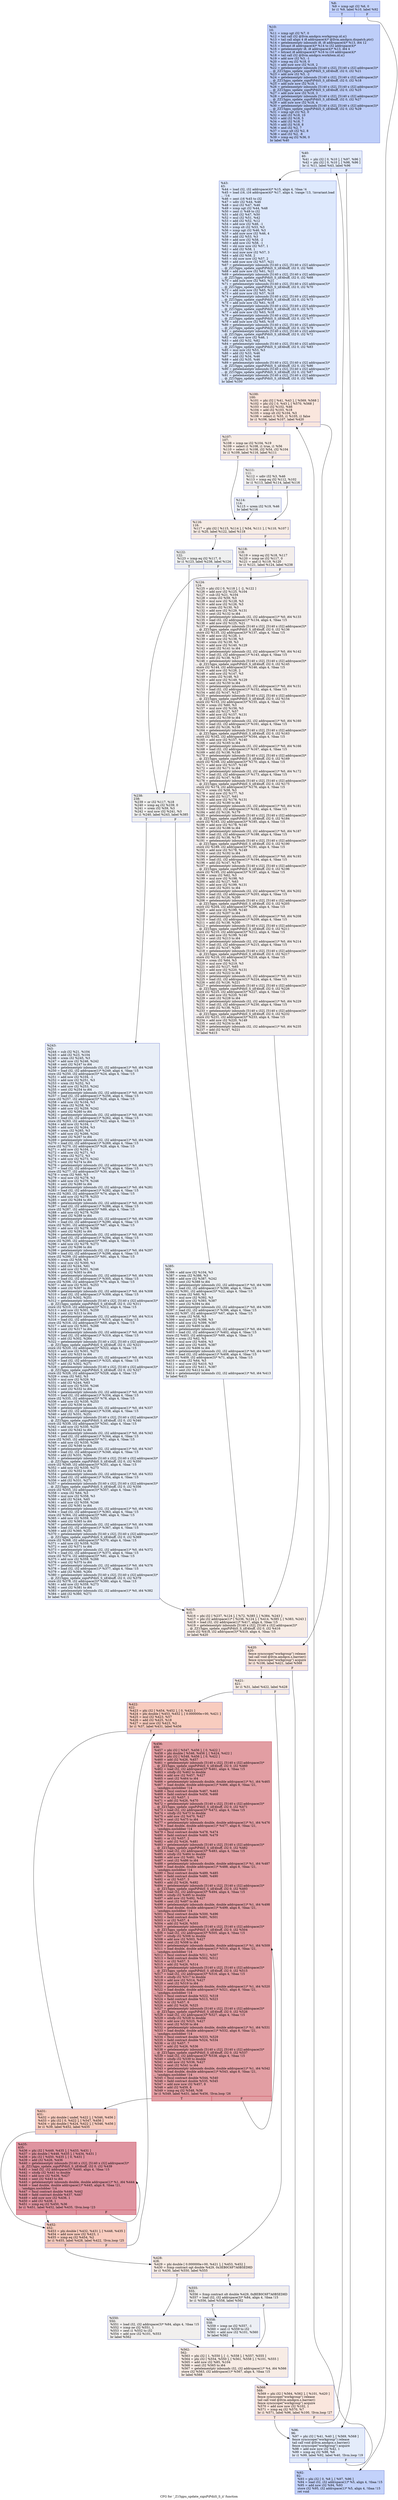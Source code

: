 digraph "CFG for '_Z15gpu_update_signPiPdiiS_S_ii' function" {
	label="CFG for '_Z15gpu_update_signPiPdiiS_S_ii' function";

	Node0x53fc0b0 [shape=record,color="#3d50c3ff", style=filled, fillcolor="#779af770",label="{%8:\l  %9 = icmp sgt i32 %6, 0\l  br i1 %9, label %10, label %92\l|{<s0>T|<s1>F}}"];
	Node0x53fc0b0:s0 -> Node0x53fc7a0;
	Node0x53fc0b0:s1 -> Node0x53fc830;
	Node0x53fc7a0 [shape=record,color="#3d50c3ff", style=filled, fillcolor="#6c8ff170",label="{%10:\l10:                                               \l  %11 = icmp sgt i32 %7, 0\l  %12 = tail call i32 @llvm.amdgcn.workgroup.id.x()\l  %13 = tail call align 4 i8 addrspace(4)* @llvm.amdgcn.dispatch.ptr()\l  %14 = getelementptr inbounds i8, i8 addrspace(4)* %13, i64 12\l  %15 = bitcast i8 addrspace(4)* %14 to i32 addrspace(4)*\l  %16 = getelementptr i8, i8 addrspace(4)* %13, i64 4\l  %17 = bitcast i8 addrspace(4)* %16 to i16 addrspace(4)*\l  %18 = tail call i32 @llvm.amdgcn.workitem.id.x()\l  %19 = add nsw i32 %3, -1\l  %20 = icmp eq i32 %18, 0\l  %21 = add nuw nsw i32 %18, 2\l  %22 = getelementptr inbounds [5140 x i32], [5140 x i32] addrspace(3)*\l... @_ZZ15gpu_update_signPiPdiiS_S_iiE4buff, i32 0, i32 %21\l  %23 = add nsw i32 %3, -2\l  %24 = getelementptr inbounds [5140 x i32], [5140 x i32] addrspace(3)*\l... @_ZZ15gpu_update_signPiPdiiS_S_iiE4buff, i32 0, i32 %18\l  %25 = add nuw nsw i32 %18, 1\l  %26 = getelementptr inbounds [5140 x i32], [5140 x i32] addrspace(3)*\l... @_ZZ15gpu_update_signPiPdiiS_S_iiE4buff, i32 0, i32 %25\l  %27 = add nuw nsw i32 %18, 3\l  %28 = getelementptr inbounds [5140 x i32], [5140 x i32] addrspace(3)*\l... @_ZZ15gpu_update_signPiPdiiS_S_iiE4buff, i32 0, i32 %27\l  %29 = add nuw nsw i32 %18, 4\l  %30 = getelementptr inbounds [5140 x i32], [5140 x i32] addrspace(3)*\l... @_ZZ15gpu_update_signPiPdiiS_S_iiE4buff, i32 0, i32 %29\l  %31 = icmp sgt i32 %2, 0\l  %32 = add i32 %18, 10\l  %33 = add i32 %18, 5\l  %34 = add i32 %18, 7\l  %35 = add i32 %18, 8\l  %36 = and i32 %2, 7\l  %37 = icmp ult i32 %2, 8\l  %38 = and i32 %2, -8\l  %39 = icmp eq i32 %36, 0\l  br label %40\l}"];
	Node0x53fc7a0 -> Node0x53fd590;
	Node0x53fd590 [shape=record,color="#3d50c3ff", style=filled, fillcolor="#c1d4f470",label="{%40:\l40:                                               \l  %41 = phi i32 [ 0, %10 ], [ %97, %96 ]\l  %42 = phi i32 [ 0, %10 ], [ %98, %96 ]\l  br i1 %11, label %43, label %96\l|{<s0>T|<s1>F}}"];
	Node0x53fd590:s0 -> Node0x53fe700;
	Node0x53fd590:s1 -> Node0x53fe4a0;
	Node0x53fe700 [shape=record,color="#3d50c3ff", style=filled, fillcolor="#b5cdfa70",label="{%43:\l43:                                               \l  %44 = load i32, i32 addrspace(4)* %15, align 4, !tbaa !4\l  %45 = load i16, i16 addrspace(4)* %17, align 4, !range !13, !invariant.load\l... !14\l  %46 = zext i16 %45 to i32\l  %47 = udiv i32 %44, %46\l  %48 = mul i32 %47, %46\l  %49 = icmp ugt i32 %44, %48\l  %50 = zext i1 %49 to i32\l  %51 = add i32 %47, %50\l  %52 = mul i32 %51, %42\l  %53 = add i32 %52, %12\l  %54 = add nsw i32 %46, -1\l  %55 = icmp slt i32 %53, %3\l  %56 = icmp ugt i32 %46, %3\l  %57 = add nuw nsw i32 %46, 4\l  %58 = add i32 %53, %3\l  %59 = add nsw i32 %58, -2\l  %60 = add nsw i32 %58, -1\l  %61 = shl nuw nsw i32 %57, 1\l  %62 = add i32 %58, 1\l  %63 = mul nuw nsw i32 %57, 3\l  %64 = add i32 %58, 2\l  %65 = shl nuw nsw i32 %57, 2\l  %66 = add nuw nsw i32 %57, %21\l  %67 = getelementptr inbounds [5140 x i32], [5140 x i32] addrspace(3)*\l... @_ZZ15gpu_update_signPiPdiiS_S_iiE4buff, i32 0, i32 %66\l  %68 = add nuw nsw i32 %61, %21\l  %69 = getelementptr inbounds [5140 x i32], [5140 x i32] addrspace(3)*\l... @_ZZ15gpu_update_signPiPdiiS_S_iiE4buff, i32 0, i32 %68\l  %70 = add nuw nsw i32 %63, %21\l  %71 = getelementptr inbounds [5140 x i32], [5140 x i32] addrspace(3)*\l... @_ZZ15gpu_update_signPiPdiiS_S_iiE4buff, i32 0, i32 %70\l  %72 = add nuw nsw i32 %65, %21\l  %73 = add nuw nsw i32 %57, %18\l  %74 = getelementptr inbounds [5140 x i32], [5140 x i32] addrspace(3)*\l... @_ZZ15gpu_update_signPiPdiiS_S_iiE4buff, i32 0, i32 %73\l  %75 = add nuw nsw i32 %61, %18\l  %76 = getelementptr inbounds [5140 x i32], [5140 x i32] addrspace(3)*\l... @_ZZ15gpu_update_signPiPdiiS_S_iiE4buff, i32 0, i32 %75\l  %77 = add nuw nsw i32 %63, %18\l  %78 = getelementptr inbounds [5140 x i32], [5140 x i32] addrspace(3)*\l... @_ZZ15gpu_update_signPiPdiiS_S_iiE4buff, i32 0, i32 %77\l  %79 = add nuw nsw i32 %65, %18\l  %80 = getelementptr inbounds [5140 x i32], [5140 x i32] addrspace(3)*\l... @_ZZ15gpu_update_signPiPdiiS_S_iiE4buff, i32 0, i32 %79\l  %81 = getelementptr inbounds [5140 x i32], [5140 x i32] addrspace(3)*\l... @_ZZ15gpu_update_signPiPdiiS_S_iiE4buff, i32 0, i32 %72\l  %82 = shl nuw nsw i32 %46, 1\l  %83 = add i32 %32, %82\l  %84 = getelementptr inbounds [5140 x i32], [5140 x i32] addrspace(3)*\l... @_ZZ15gpu_update_signPiPdiiS_S_iiE4buff, i32 0, i32 %83\l  %85 = mul nsw i32 %53, %3\l  %86 = add i32 %33, %46\l  %87 = add i32 %34, %46\l  %88 = add i32 %35, %46\l  %89 = getelementptr inbounds [5140 x i32], [5140 x i32] addrspace(3)*\l... @_ZZ15gpu_update_signPiPdiiS_S_iiE4buff, i32 0, i32 %86\l  %90 = getelementptr inbounds [5140 x i32], [5140 x i32] addrspace(3)*\l... @_ZZ15gpu_update_signPiPdiiS_S_iiE4buff, i32 0, i32 %87\l  %91 = getelementptr inbounds [5140 x i32], [5140 x i32] addrspace(3)*\l... @_ZZ15gpu_update_signPiPdiiS_S_iiE4buff, i32 0, i32 %88\l  br label %100\l}"];
	Node0x53fe700 -> Node0x53fdf10;
	Node0x53fc830 [shape=record,color="#3d50c3ff", style=filled, fillcolor="#779af770",label="{%92:\l92:                                               \l  %93 = phi i32 [ 0, %8 ], [ %97, %96 ]\l  %94 = load i32, i32 addrspace(1)* %5, align 4, !tbaa !15\l  %95 = add nsw i32 %94, %93\l  store i32 %95, i32 addrspace(1)* %5, align 4, !tbaa !15\l  ret void\l}"];
	Node0x53fe4a0 [shape=record,color="#3d50c3ff", style=filled, fillcolor="#c1d4f470",label="{%96:\l96:                                               \l  %97 = phi i32 [ %41, %40 ], [ %569, %568 ]\l  fence syncscope(\"workgroup\") release\l  tail call void @llvm.amdgcn.s.barrier()\l  fence syncscope(\"workgroup\") acquire\l  %98 = add nuw nsw i32 %42, 1\l  %99 = icmp eq i32 %98, %6\l  br i1 %99, label %92, label %40, !llvm.loop !19\l|{<s0>T|<s1>F}}"];
	Node0x53fe4a0:s0 -> Node0x53fc830;
	Node0x53fe4a0:s1 -> Node0x53fd590;
	Node0x53fdf10 [shape=record,color="#3d50c3ff", style=filled, fillcolor="#f3c7b170",label="{%100:\l100:                                              \l  %101 = phi i32 [ %41, %43 ], [ %569, %568 ]\l  %102 = phi i32 [ 0, %43 ], [ %570, %568 ]\l  %103 = mul i32 %102, %46\l  %104 = add i32 %103, %18\l  %105 = icmp slt i32 %104, %3\l  %106 = select i1 %55, i1 %105, i1 false\l  br i1 %106, label %107, label %420\l|{<s0>T|<s1>F}}"];
	Node0x53fdf10:s0 -> Node0x5402a10;
	Node0x53fdf10:s1 -> Node0x5402aa0;
	Node0x5402a10 [shape=record,color="#3d50c3ff", style=filled, fillcolor="#ecd3c570",label="{%107:\l107:                                              \l  %108 = icmp ne i32 %104, %19\l  %109 = select i1 %108, i1 true, i1 %56\l  %110 = select i1 %108, i32 %54, i32 %104\l  br i1 %109, label %116, label %111\l|{<s0>T|<s1>F}}"];
	Node0x5402a10:s0 -> Node0x5402e00;
	Node0x5402a10:s1 -> Node0x5402e50;
	Node0x5402e50 [shape=record,color="#3d50c3ff", style=filled, fillcolor="#e0dbd870",label="{%111:\l111:                                              \l  %112 = udiv i32 %3, %46\l  %113 = icmp eq i32 %112, %102\l  br i1 %113, label %114, label %116\l|{<s0>T|<s1>F}}"];
	Node0x5402e50:s0 -> Node0x54030b0;
	Node0x5402e50:s1 -> Node0x5402e00;
	Node0x54030b0 [shape=record,color="#3d50c3ff", style=filled, fillcolor="#d4dbe670",label="{%114:\l114:                                              \l  %115 = urem i32 %19, %46\l  br label %116\l}"];
	Node0x54030b0 -> Node0x5402e00;
	Node0x5402e00 [shape=record,color="#3d50c3ff", style=filled, fillcolor="#ecd3c570",label="{%116:\l116:                                              \l  %117 = phi i32 [ %115, %114 ], [ %54, %111 ], [ %110, %107 ]\l  br i1 %20, label %122, label %118\l|{<s0>T|<s1>F}}"];
	Node0x5402e00:s0 -> Node0x5403380;
	Node0x5402e00:s1 -> Node0x54033d0;
	Node0x54033d0 [shape=record,color="#3d50c3ff", style=filled, fillcolor="#e5d8d170",label="{%118:\l118:                                              \l  %119 = icmp eq i32 %18, %117\l  %120 = icmp ne i32 %117, 0\l  %121 = and i1 %119, %120\l  br i1 %121, label %124, label %238\l|{<s0>T|<s1>F}}"];
	Node0x54033d0:s0 -> Node0x5403680;
	Node0x54033d0:s1 -> Node0x54036d0;
	Node0x5403380 [shape=record,color="#3d50c3ff", style=filled, fillcolor="#dbdcde70",label="{%122:\l122:                                              \l  %123 = icmp eq i32 %117, 0\l  br i1 %123, label %238, label %124\l|{<s0>T|<s1>F}}"];
	Node0x5403380:s0 -> Node0x54036d0;
	Node0x5403380:s1 -> Node0x5403680;
	Node0x5403680 [shape=record,color="#3d50c3ff", style=filled, fillcolor="#e3d9d370",label="{%124:\l124:                                              \l  %125 = phi i32 [ 0, %118 ], [ -2, %122 ]\l  %126 = add nsw i32 %125, %104\l  %127 = sub i32 %21, %104\l  %128 = srem i32 %59, %3\l  %129 = mul nsw i32 %128, %3\l  %130 = add nsw i32 %126, %3\l  %131 = srem i32 %130, %3\l  %132 = add nsw i32 %129, %131\l  %133 = sext i32 %132 to i64\l  %134 = getelementptr inbounds i32, i32 addrspace(1)* %0, i64 %133\l  %135 = load i32, i32 addrspace(1)* %134, align 4, !tbaa !15\l  %136 = add nsw i32 %125, %21\l  %137 = getelementptr inbounds [5140 x i32], [5140 x i32] addrspace(3)*\l... @_ZZ15gpu_update_signPiPdiiS_S_iiE4buff, i32 0, i32 %136\l  store i32 %135, i32 addrspace(3)* %137, align 4, !tbaa !15\l  %138 = add nsw i32 %126, 1\l  %139 = add nsw i32 %138, %3\l  %140 = srem i32 %139, %3\l  %141 = add nsw i32 %140, %129\l  %142 = sext i32 %141 to i64\l  %143 = getelementptr inbounds i32, i32 addrspace(1)* %0, i64 %142\l  %144 = load i32, i32 addrspace(1)* %143, align 4, !tbaa !15\l  %145 = add i32 %138, %127\l  %146 = getelementptr inbounds [5140 x i32], [5140 x i32] addrspace(3)*\l... @_ZZ15gpu_update_signPiPdiiS_S_iiE4buff, i32 0, i32 %145\l  store i32 %144, i32 addrspace(3)* %146, align 4, !tbaa !15\l  %147 = add nsw i32 %126, 2\l  %148 = add nsw i32 %147, %3\l  %149 = srem i32 %148, %3\l  %150 = add nsw i32 %149, %129\l  %151 = sext i32 %150 to i64\l  %152 = getelementptr inbounds i32, i32 addrspace(1)* %0, i64 %151\l  %153 = load i32, i32 addrspace(1)* %152, align 4, !tbaa !15\l  %154 = add i32 %147, %127\l  %155 = getelementptr inbounds [5140 x i32], [5140 x i32] addrspace(3)*\l... @_ZZ15gpu_update_signPiPdiiS_S_iiE4buff, i32 0, i32 %154\l  store i32 %153, i32 addrspace(3)* %155, align 4, !tbaa !15\l  %156 = srem i32 %60, %3\l  %157 = mul nsw i32 %156, %3\l  %158 = add i32 %127, %57\l  %159 = add nsw i32 %157, %131\l  %160 = sext i32 %159 to i64\l  %161 = getelementptr inbounds i32, i32 addrspace(1)* %0, i64 %160\l  %162 = load i32, i32 addrspace(1)* %161, align 4, !tbaa !15\l  %163 = add i32 %126, %158\l  %164 = getelementptr inbounds [5140 x i32], [5140 x i32] addrspace(3)*\l... @_ZZ15gpu_update_signPiPdiiS_S_iiE4buff, i32 0, i32 %163\l  store i32 %162, i32 addrspace(3)* %164, align 4, !tbaa !15\l  %165 = add nsw i32 %157, %140\l  %166 = sext i32 %165 to i64\l  %167 = getelementptr inbounds i32, i32 addrspace(1)* %0, i64 %166\l  %168 = load i32, i32 addrspace(1)* %167, align 4, !tbaa !15\l  %169 = add i32 %138, %158\l  %170 = getelementptr inbounds [5140 x i32], [5140 x i32] addrspace(3)*\l... @_ZZ15gpu_update_signPiPdiiS_S_iiE4buff, i32 0, i32 %169\l  store i32 %168, i32 addrspace(3)* %170, align 4, !tbaa !15\l  %171 = add nsw i32 %157, %149\l  %172 = sext i32 %171 to i64\l  %173 = getelementptr inbounds i32, i32 addrspace(1)* %0, i64 %172\l  %174 = load i32, i32 addrspace(1)* %173, align 4, !tbaa !15\l  %175 = add i32 %147, %158\l  %176 = getelementptr inbounds [5140 x i32], [5140 x i32] addrspace(3)*\l... @_ZZ15gpu_update_signPiPdiiS_S_iiE4buff, i32 0, i32 %175\l  store i32 %174, i32 addrspace(3)* %176, align 4, !tbaa !15\l  %177 = srem i32 %58, %3\l  %178 = mul nsw i32 %177, %3\l  %179 = add i32 %127, %61\l  %180 = add nsw i32 %178, %131\l  %181 = sext i32 %180 to i64\l  %182 = getelementptr inbounds i32, i32 addrspace(1)* %0, i64 %181\l  %183 = load i32, i32 addrspace(1)* %182, align 4, !tbaa !15\l  %184 = add i32 %126, %179\l  %185 = getelementptr inbounds [5140 x i32], [5140 x i32] addrspace(3)*\l... @_ZZ15gpu_update_signPiPdiiS_S_iiE4buff, i32 0, i32 %184\l  store i32 %183, i32 addrspace(3)* %185, align 4, !tbaa !15\l  %186 = add nsw i32 %178, %140\l  %187 = sext i32 %186 to i64\l  %188 = getelementptr inbounds i32, i32 addrspace(1)* %0, i64 %187\l  %189 = load i32, i32 addrspace(1)* %188, align 4, !tbaa !15\l  %190 = add i32 %138, %179\l  %191 = getelementptr inbounds [5140 x i32], [5140 x i32] addrspace(3)*\l... @_ZZ15gpu_update_signPiPdiiS_S_iiE4buff, i32 0, i32 %190\l  store i32 %189, i32 addrspace(3)* %191, align 4, !tbaa !15\l  %192 = add nsw i32 %178, %149\l  %193 = sext i32 %192 to i64\l  %194 = getelementptr inbounds i32, i32 addrspace(1)* %0, i64 %193\l  %195 = load i32, i32 addrspace(1)* %194, align 4, !tbaa !15\l  %196 = add i32 %147, %179\l  %197 = getelementptr inbounds [5140 x i32], [5140 x i32] addrspace(3)*\l... @_ZZ15gpu_update_signPiPdiiS_S_iiE4buff, i32 0, i32 %196\l  store i32 %195, i32 addrspace(3)* %197, align 4, !tbaa !15\l  %198 = srem i32 %62, %3\l  %199 = mul nsw i32 %198, %3\l  %200 = add i32 %127, %63\l  %201 = add nsw i32 %199, %131\l  %202 = sext i32 %201 to i64\l  %203 = getelementptr inbounds i32, i32 addrspace(1)* %0, i64 %202\l  %204 = load i32, i32 addrspace(1)* %203, align 4, !tbaa !15\l  %205 = add i32 %126, %200\l  %206 = getelementptr inbounds [5140 x i32], [5140 x i32] addrspace(3)*\l... @_ZZ15gpu_update_signPiPdiiS_S_iiE4buff, i32 0, i32 %205\l  store i32 %204, i32 addrspace(3)* %206, align 4, !tbaa !15\l  %207 = add nsw i32 %199, %140\l  %208 = sext i32 %207 to i64\l  %209 = getelementptr inbounds i32, i32 addrspace(1)* %0, i64 %208\l  %210 = load i32, i32 addrspace(1)* %209, align 4, !tbaa !15\l  %211 = add i32 %138, %200\l  %212 = getelementptr inbounds [5140 x i32], [5140 x i32] addrspace(3)*\l... @_ZZ15gpu_update_signPiPdiiS_S_iiE4buff, i32 0, i32 %211\l  store i32 %210, i32 addrspace(3)* %212, align 4, !tbaa !15\l  %213 = add nsw i32 %199, %149\l  %214 = sext i32 %213 to i64\l  %215 = getelementptr inbounds i32, i32 addrspace(1)* %0, i64 %214\l  %216 = load i32, i32 addrspace(1)* %215, align 4, !tbaa !15\l  %217 = add i32 %147, %200\l  %218 = getelementptr inbounds [5140 x i32], [5140 x i32] addrspace(3)*\l... @_ZZ15gpu_update_signPiPdiiS_S_iiE4buff, i32 0, i32 %217\l  store i32 %216, i32 addrspace(3)* %218, align 4, !tbaa !15\l  %219 = srem i32 %64, %3\l  %220 = mul nsw i32 %219, %3\l  %221 = add i32 %127, %65\l  %222 = add nsw i32 %220, %131\l  %223 = sext i32 %222 to i64\l  %224 = getelementptr inbounds i32, i32 addrspace(1)* %0, i64 %223\l  %225 = load i32, i32 addrspace(1)* %224, align 4, !tbaa !15\l  %226 = add i32 %126, %221\l  %227 = getelementptr inbounds [5140 x i32], [5140 x i32] addrspace(3)*\l... @_ZZ15gpu_update_signPiPdiiS_S_iiE4buff, i32 0, i32 %226\l  store i32 %225, i32 addrspace(3)* %227, align 4, !tbaa !15\l  %228 = add nsw i32 %220, %140\l  %229 = sext i32 %228 to i64\l  %230 = getelementptr inbounds i32, i32 addrspace(1)* %0, i64 %229\l  %231 = load i32, i32 addrspace(1)* %230, align 4, !tbaa !15\l  %232 = add i32 %138, %221\l  %233 = getelementptr inbounds [5140 x i32], [5140 x i32] addrspace(3)*\l... @_ZZ15gpu_update_signPiPdiiS_S_iiE4buff, i32 0, i32 %232\l  store i32 %231, i32 addrspace(3)* %233, align 4, !tbaa !15\l  %234 = add nsw i32 %220, %149\l  %235 = sext i32 %234 to i64\l  %236 = getelementptr inbounds i32, i32 addrspace(1)* %0, i64 %235\l  %237 = add i32 %147, %221\l  br label %415\l}"];
	Node0x5403680 -> Node0x5404450;
	Node0x54036d0 [shape=record,color="#3d50c3ff", style=filled, fillcolor="#dedcdb70",label="{%238:\l238:                                              \l  %239 = or i32 %117, %18\l  %240 = icmp eq i32 %239, 0\l  %241 = srem i32 %59, %3\l  %242 = mul nsw i32 %241, %3\l  br i1 %240, label %243, label %385\l|{<s0>T|<s1>F}}"];
	Node0x54036d0:s0 -> Node0x5408820;
	Node0x54036d0:s1 -> Node0x5408870;
	Node0x5408820 [shape=record,color="#3d50c3ff", style=filled, fillcolor="#cbd8ee70",label="{%243:\l243:                                              \l  %244 = sub i32 %21, %104\l  %245 = add i32 %23, %104\l  %246 = srem i32 %245, %3\l  %247 = add nsw i32 %246, %242\l  %248 = sext i32 %247 to i64\l  %249 = getelementptr inbounds i32, i32 addrspace(1)* %0, i64 %248\l  %250 = load i32, i32 addrspace(1)* %249, align 4, !tbaa !15\l  store i32 %250, i32 addrspace(3)* %24, align 4, !tbaa !15\l  %251 = add nsw i32 %104, -1\l  %252 = add nsw i32 %251, %3\l  %253 = srem i32 %252, %3\l  %254 = add nsw i32 %253, %242\l  %255 = sext i32 %254 to i64\l  %256 = getelementptr inbounds i32, i32 addrspace(1)* %0, i64 %255\l  %257 = load i32, i32 addrspace(1)* %256, align 4, !tbaa !15\l  store i32 %257, i32 addrspace(3)* %26, align 4, !tbaa !15\l  %258 = add nsw i32 %104, %3\l  %259 = srem i32 %258, %3\l  %260 = add nsw i32 %259, %242\l  %261 = sext i32 %260 to i64\l  %262 = getelementptr inbounds i32, i32 addrspace(1)* %0, i64 %261\l  %263 = load i32, i32 addrspace(1)* %262, align 4, !tbaa !15\l  store i32 %263, i32 addrspace(3)* %22, align 4, !tbaa !15\l  %264 = add nsw i32 %104, 1\l  %265 = add nsw i32 %264, %3\l  %266 = srem i32 %265, %3\l  %267 = add nsw i32 %266, %242\l  %268 = sext i32 %267 to i64\l  %269 = getelementptr inbounds i32, i32 addrspace(1)* %0, i64 %268\l  %270 = load i32, i32 addrspace(1)* %269, align 4, !tbaa !15\l  store i32 %270, i32 addrspace(3)* %28, align 4, !tbaa !15\l  %271 = add nsw i32 %104, 2\l  %272 = add nsw i32 %271, %3\l  %273 = srem i32 %272, %3\l  %274 = add nsw i32 %273, %242\l  %275 = sext i32 %274 to i64\l  %276 = getelementptr inbounds i32, i32 addrspace(1)* %0, i64 %275\l  %277 = load i32, i32 addrspace(1)* %276, align 4, !tbaa !15\l  store i32 %277, i32 addrspace(3)* %30, align 4, !tbaa !15\l  %278 = srem i32 %60, %3\l  %279 = mul nsw i32 %278, %3\l  %280 = add nsw i32 %279, %246\l  %281 = sext i32 %280 to i64\l  %282 = getelementptr inbounds i32, i32 addrspace(1)* %0, i64 %281\l  %283 = load i32, i32 addrspace(1)* %282, align 4, !tbaa !15\l  store i32 %283, i32 addrspace(3)* %74, align 4, !tbaa !15\l  %284 = add nsw i32 %279, %253\l  %285 = sext i32 %284 to i64\l  %286 = getelementptr inbounds i32, i32 addrspace(1)* %0, i64 %285\l  %287 = load i32, i32 addrspace(1)* %286, align 4, !tbaa !15\l  store i32 %287, i32 addrspace(3)* %89, align 4, !tbaa !15\l  %288 = add nsw i32 %279, %259\l  %289 = sext i32 %288 to i64\l  %290 = getelementptr inbounds i32, i32 addrspace(1)* %0, i64 %289\l  %291 = load i32, i32 addrspace(1)* %290, align 4, !tbaa !15\l  store i32 %291, i32 addrspace(3)* %67, align 4, !tbaa !15\l  %292 = add nsw i32 %279, %266\l  %293 = sext i32 %292 to i64\l  %294 = getelementptr inbounds i32, i32 addrspace(1)* %0, i64 %293\l  %295 = load i32, i32 addrspace(1)* %294, align 4, !tbaa !15\l  store i32 %295, i32 addrspace(3)* %90, align 4, !tbaa !15\l  %296 = add nsw i32 %279, %273\l  %297 = sext i32 %296 to i64\l  %298 = getelementptr inbounds i32, i32 addrspace(1)* %0, i64 %297\l  %299 = load i32, i32 addrspace(1)* %298, align 4, !tbaa !15\l  store i32 %299, i32 addrspace(3)* %91, align 4, !tbaa !15\l  %300 = srem i32 %58, %3\l  %301 = mul nsw i32 %300, %3\l  %302 = add i32 %244, %61\l  %303 = add nsw i32 %301, %246\l  %304 = sext i32 %303 to i64\l  %305 = getelementptr inbounds i32, i32 addrspace(1)* %0, i64 %304\l  %306 = load i32, i32 addrspace(1)* %305, align 4, !tbaa !15\l  store i32 %306, i32 addrspace(3)* %76, align 4, !tbaa !15\l  %307 = add nsw i32 %301, %253\l  %308 = sext i32 %307 to i64\l  %309 = getelementptr inbounds i32, i32 addrspace(1)* %0, i64 %308\l  %310 = load i32, i32 addrspace(1)* %309, align 4, !tbaa !15\l  %311 = add i32 %302, %251\l  %312 = getelementptr inbounds [5140 x i32], [5140 x i32] addrspace(3)*\l... @_ZZ15gpu_update_signPiPdiiS_S_iiE4buff, i32 0, i32 %311\l  store i32 %310, i32 addrspace(3)* %312, align 4, !tbaa !15\l  %313 = add nsw i32 %301, %259\l  %314 = sext i32 %313 to i64\l  %315 = getelementptr inbounds i32, i32 addrspace(1)* %0, i64 %314\l  %316 = load i32, i32 addrspace(1)* %315, align 4, !tbaa !15\l  store i32 %316, i32 addrspace(3)* %69, align 4, !tbaa !15\l  %317 = add nsw i32 %301, %266\l  %318 = sext i32 %317 to i64\l  %319 = getelementptr inbounds i32, i32 addrspace(1)* %0, i64 %318\l  %320 = load i32, i32 addrspace(1)* %319, align 4, !tbaa !15\l  %321 = add i32 %302, %264\l  %322 = getelementptr inbounds [5140 x i32], [5140 x i32] addrspace(3)*\l... @_ZZ15gpu_update_signPiPdiiS_S_iiE4buff, i32 0, i32 %321\l  store i32 %320, i32 addrspace(3)* %322, align 4, !tbaa !15\l  %323 = add nsw i32 %301, %273\l  %324 = sext i32 %323 to i64\l  %325 = getelementptr inbounds i32, i32 addrspace(1)* %0, i64 %324\l  %326 = load i32, i32 addrspace(1)* %325, align 4, !tbaa !15\l  %327 = add i32 %302, %271\l  %328 = getelementptr inbounds [5140 x i32], [5140 x i32] addrspace(3)*\l... @_ZZ15gpu_update_signPiPdiiS_S_iiE4buff, i32 0, i32 %327\l  store i32 %326, i32 addrspace(3)* %328, align 4, !tbaa !15\l  %329 = srem i32 %62, %3\l  %330 = mul nsw i32 %329, %3\l  %331 = add i32 %244, %63\l  %332 = add nsw i32 %330, %246\l  %333 = sext i32 %332 to i64\l  %334 = getelementptr inbounds i32, i32 addrspace(1)* %0, i64 %333\l  %335 = load i32, i32 addrspace(1)* %334, align 4, !tbaa !15\l  store i32 %335, i32 addrspace(3)* %78, align 4, !tbaa !15\l  %336 = add nsw i32 %330, %253\l  %337 = sext i32 %336 to i64\l  %338 = getelementptr inbounds i32, i32 addrspace(1)* %0, i64 %337\l  %339 = load i32, i32 addrspace(1)* %338, align 4, !tbaa !15\l  %340 = add i32 %331, %251\l  %341 = getelementptr inbounds [5140 x i32], [5140 x i32] addrspace(3)*\l... @_ZZ15gpu_update_signPiPdiiS_S_iiE4buff, i32 0, i32 %340\l  store i32 %339, i32 addrspace(3)* %341, align 4, !tbaa !15\l  %342 = add nsw i32 %330, %259\l  %343 = sext i32 %342 to i64\l  %344 = getelementptr inbounds i32, i32 addrspace(1)* %0, i64 %343\l  %345 = load i32, i32 addrspace(1)* %344, align 4, !tbaa !15\l  store i32 %345, i32 addrspace(3)* %71, align 4, !tbaa !15\l  %346 = add nsw i32 %330, %266\l  %347 = sext i32 %346 to i64\l  %348 = getelementptr inbounds i32, i32 addrspace(1)* %0, i64 %347\l  %349 = load i32, i32 addrspace(1)* %348, align 4, !tbaa !15\l  %350 = add i32 %331, %264\l  %351 = getelementptr inbounds [5140 x i32], [5140 x i32] addrspace(3)*\l... @_ZZ15gpu_update_signPiPdiiS_S_iiE4buff, i32 0, i32 %350\l  store i32 %349, i32 addrspace(3)* %351, align 4, !tbaa !15\l  %352 = add nsw i32 %330, %273\l  %353 = sext i32 %352 to i64\l  %354 = getelementptr inbounds i32, i32 addrspace(1)* %0, i64 %353\l  %355 = load i32, i32 addrspace(1)* %354, align 4, !tbaa !15\l  %356 = add i32 %331, %271\l  %357 = getelementptr inbounds [5140 x i32], [5140 x i32] addrspace(3)*\l... @_ZZ15gpu_update_signPiPdiiS_S_iiE4buff, i32 0, i32 %356\l  store i32 %355, i32 addrspace(3)* %357, align 4, !tbaa !15\l  %358 = srem i32 %64, %3\l  %359 = mul nsw i32 %358, %3\l  %360 = add i32 %244, %65\l  %361 = add nsw i32 %359, %246\l  %362 = sext i32 %361 to i64\l  %363 = getelementptr inbounds i32, i32 addrspace(1)* %0, i64 %362\l  %364 = load i32, i32 addrspace(1)* %363, align 4, !tbaa !15\l  store i32 %364, i32 addrspace(3)* %80, align 4, !tbaa !15\l  %365 = add nsw i32 %359, %253\l  %366 = sext i32 %365 to i64\l  %367 = getelementptr inbounds i32, i32 addrspace(1)* %0, i64 %366\l  %368 = load i32, i32 addrspace(1)* %367, align 4, !tbaa !15\l  %369 = add i32 %360, %251\l  %370 = getelementptr inbounds [5140 x i32], [5140 x i32] addrspace(3)*\l... @_ZZ15gpu_update_signPiPdiiS_S_iiE4buff, i32 0, i32 %369\l  store i32 %368, i32 addrspace(3)* %370, align 4, !tbaa !15\l  %371 = add nsw i32 %359, %259\l  %372 = sext i32 %371 to i64\l  %373 = getelementptr inbounds i32, i32 addrspace(1)* %0, i64 %372\l  %374 = load i32, i32 addrspace(1)* %373, align 4, !tbaa !15\l  store i32 %374, i32 addrspace(3)* %81, align 4, !tbaa !15\l  %375 = add nsw i32 %359, %266\l  %376 = sext i32 %375 to i64\l  %377 = getelementptr inbounds i32, i32 addrspace(1)* %0, i64 %376\l  %378 = load i32, i32 addrspace(1)* %377, align 4, !tbaa !15\l  %379 = add i32 %360, %264\l  %380 = getelementptr inbounds [5140 x i32], [5140 x i32] addrspace(3)*\l... @_ZZ15gpu_update_signPiPdiiS_S_iiE4buff, i32 0, i32 %379\l  store i32 %378, i32 addrspace(3)* %380, align 4, !tbaa !15\l  %381 = add nsw i32 %359, %273\l  %382 = sext i32 %381 to i64\l  %383 = getelementptr inbounds i32, i32 addrspace(1)* %0, i64 %382\l  %384 = add i32 %360, %271\l  br label %415\l}"];
	Node0x5408820 -> Node0x5404450;
	Node0x5408870 [shape=record,color="#3d50c3ff", style=filled, fillcolor="#d6dce470",label="{%385:\l385:                                              \l  %386 = add nsw i32 %104, %3\l  %387 = srem i32 %386, %3\l  %388 = add nsw i32 %387, %242\l  %389 = sext i32 %388 to i64\l  %390 = getelementptr inbounds i32, i32 addrspace(1)* %0, i64 %389\l  %391 = load i32, i32 addrspace(1)* %390, align 4, !tbaa !15\l  store i32 %391, i32 addrspace(3)* %22, align 4, !tbaa !15\l  %392 = srem i32 %60, %3\l  %393 = mul nsw i32 %392, %3\l  %394 = add nsw i32 %393, %387\l  %395 = sext i32 %394 to i64\l  %396 = getelementptr inbounds i32, i32 addrspace(1)* %0, i64 %395\l  %397 = load i32, i32 addrspace(1)* %396, align 4, !tbaa !15\l  store i32 %397, i32 addrspace(3)* %67, align 4, !tbaa !15\l  %398 = srem i32 %58, %3\l  %399 = mul nsw i32 %398, %3\l  %400 = add nsw i32 %399, %387\l  %401 = sext i32 %400 to i64\l  %402 = getelementptr inbounds i32, i32 addrspace(1)* %0, i64 %401\l  %403 = load i32, i32 addrspace(1)* %402, align 4, !tbaa !15\l  store i32 %403, i32 addrspace(3)* %69, align 4, !tbaa !15\l  %404 = srem i32 %62, %3\l  %405 = mul nsw i32 %404, %3\l  %406 = add nsw i32 %405, %387\l  %407 = sext i32 %406 to i64\l  %408 = getelementptr inbounds i32, i32 addrspace(1)* %0, i64 %407\l  %409 = load i32, i32 addrspace(1)* %408, align 4, !tbaa !15\l  store i32 %409, i32 addrspace(3)* %71, align 4, !tbaa !15\l  %410 = srem i32 %64, %3\l  %411 = mul nsw i32 %410, %3\l  %412 = add nsw i32 %411, %387\l  %413 = sext i32 %412 to i64\l  %414 = getelementptr inbounds i32, i32 addrspace(1)* %0, i64 %413\l  br label %415\l}"];
	Node0x5408870 -> Node0x5404450;
	Node0x5404450 [shape=record,color="#3d50c3ff", style=filled, fillcolor="#ecd3c570",label="{%415:\l415:                                              \l  %416 = phi i32 [ %237, %124 ], [ %72, %385 ], [ %384, %243 ]\l  %417 = phi i32 addrspace(1)* [ %236, %124 ], [ %414, %385 ], [ %383, %243 ]\l  %418 = load i32, i32 addrspace(1)* %417, align 4, !tbaa !15\l  %419 = getelementptr inbounds [5140 x i32], [5140 x i32] addrspace(3)*\l... @_ZZ15gpu_update_signPiPdiiS_S_iiE4buff, i32 0, i32 %416\l  store i32 %418, i32 addrspace(3)* %419, align 4, !tbaa !15\l  br label %420\l}"];
	Node0x5404450 -> Node0x5402aa0;
	Node0x5402aa0 [shape=record,color="#3d50c3ff", style=filled, fillcolor="#f3c7b170",label="{%420:\l420:                                              \l  fence syncscope(\"workgroup\") release\l  tail call void @llvm.amdgcn.s.barrier()\l  fence syncscope(\"workgroup\") acquire\l  br i1 %106, label %421, label %568\l|{<s0>T|<s1>F}}"];
	Node0x5402aa0:s0 -> Node0x5411770;
	Node0x5402aa0:s1 -> Node0x5401fb0;
	Node0x5411770 [shape=record,color="#3d50c3ff", style=filled, fillcolor="#ecd3c570",label="{%421:\l421:                                              \l  br i1 %31, label %422, label %428\l|{<s0>T|<s1>F}}"];
	Node0x5411770:s0 -> Node0x5411870;
	Node0x5411770:s1 -> Node0x54118c0;
	Node0x5411870 [shape=record,color="#3d50c3ff", style=filled, fillcolor="#f08b6e70",label="{%422:\l422:                                              \l  %423 = phi i32 [ %454, %452 ], [ 0, %421 ]\l  %424 = phi double [ %453, %452 ], [ 0.000000e+00, %421 ]\l  %425 = mul i32 %423, %57\l  %426 = add i32 %425, %18\l  %427 = mul nsw i32 %423, %2\l  br i1 %37, label %431, label %456\l|{<s0>T|<s1>F}}"];
	Node0x5411870:s0 -> Node0x5412770;
	Node0x5411870:s1 -> Node0x5412800;
	Node0x54118c0 [shape=record,color="#3d50c3ff", style=filled, fillcolor="#ecd3c570",label="{%428:\l428:                                              \l  %429 = phi double [ 0.000000e+00, %421 ], [ %453, %452 ]\l  %430 = fcmp contract ogt double %429, 0x3EB0C6F7A0B5ED8D\l  br i1 %430, label %550, label %555\l|{<s0>T|<s1>F}}"];
	Node0x54118c0:s0 -> Node0x5412a80;
	Node0x54118c0:s1 -> Node0x5412b10;
	Node0x5412770 [shape=record,color="#3d50c3ff", style=filled, fillcolor="#f08b6e70",label="{%431:\l431:                                              \l  %432 = phi double [ undef, %422 ], [ %546, %456 ]\l  %433 = phi i32 [ 0, %422 ], [ %547, %456 ]\l  %434 = phi double [ %424, %422 ], [ %546, %456 ]\l  br i1 %39, label %452, label %435\l|{<s0>T|<s1>F}}"];
	Node0x5412770:s0 -> Node0x54119c0;
	Node0x5412770:s1 -> Node0x5412f00;
	Node0x5412f00 [shape=record,color="#b70d28ff", style=filled, fillcolor="#b70d2870",label="{%435:\l435:                                              \l  %436 = phi i32 [ %449, %435 ], [ %433, %431 ]\l  %437 = phi double [ %448, %435 ], [ %434, %431 ]\l  %438 = phi i32 [ %450, %435 ], [ 0, %431 ]\l  %439 = add i32 %426, %436\l  %440 = getelementptr inbounds [5140 x i32], [5140 x i32] addrspace(3)*\l... @_ZZ15gpu_update_signPiPdiiS_S_iiE4buff, i32 0, i32 %439\l  %441 = load i32, i32 addrspace(3)* %440, align 4, !tbaa !15\l  %442 = sitofp i32 %441 to double\l  %443 = add nsw i32 %436, %427\l  %444 = sext i32 %443 to i64\l  %445 = getelementptr inbounds double, double addrspace(1)* %1, i64 %444\l  %446 = load double, double addrspace(1)* %445, align 8, !tbaa !21,\l... !amdgpu.noclobber !14\l  %447 = fmul contract double %446, %442\l  %448 = fadd contract double %437, %447\l  %449 = add nuw nsw i32 %436, 1\l  %450 = add i32 %438, 1\l  %451 = icmp eq i32 %450, %36\l  br i1 %451, label %452, label %435, !llvm.loop !23\l|{<s0>T|<s1>F}}"];
	Node0x5412f00:s0 -> Node0x54119c0;
	Node0x5412f00:s1 -> Node0x5412f00;
	Node0x54119c0 [shape=record,color="#3d50c3ff", style=filled, fillcolor="#f08b6e70",label="{%452:\l452:                                              \l  %453 = phi double [ %432, %431 ], [ %448, %435 ]\l  %454 = add nuw nsw i32 %423, 1\l  %455 = icmp eq i32 %454, %2\l  br i1 %455, label %428, label %422, !llvm.loop !25\l|{<s0>T|<s1>F}}"];
	Node0x54119c0:s0 -> Node0x54118c0;
	Node0x54119c0:s1 -> Node0x5411870;
	Node0x5412800 [shape=record,color="#b70d28ff", style=filled, fillcolor="#be242e70",label="{%456:\l456:                                              \l  %457 = phi i32 [ %547, %456 ], [ 0, %422 ]\l  %458 = phi double [ %546, %456 ], [ %424, %422 ]\l  %459 = phi i32 [ %548, %456 ], [ 0, %422 ]\l  %460 = add i32 %426, %457\l  %461 = getelementptr inbounds [5140 x i32], [5140 x i32] addrspace(3)*\l... @_ZZ15gpu_update_signPiPdiiS_S_iiE4buff, i32 0, i32 %460\l  %462 = load i32, i32 addrspace(3)* %461, align 4, !tbaa !15\l  %463 = sitofp i32 %462 to double\l  %464 = add nsw i32 %457, %427\l  %465 = sext i32 %464 to i64\l  %466 = getelementptr inbounds double, double addrspace(1)* %1, i64 %465\l  %467 = load double, double addrspace(1)* %466, align 8, !tbaa !21,\l... !amdgpu.noclobber !14\l  %468 = fmul contract double %467, %463\l  %469 = fadd contract double %458, %468\l  %470 = or i32 %457, 1\l  %471 = add i32 %426, %470\l  %472 = getelementptr inbounds [5140 x i32], [5140 x i32] addrspace(3)*\l... @_ZZ15gpu_update_signPiPdiiS_S_iiE4buff, i32 0, i32 %471\l  %473 = load i32, i32 addrspace(3)* %472, align 4, !tbaa !15\l  %474 = sitofp i32 %473 to double\l  %475 = add nsw i32 %470, %427\l  %476 = sext i32 %475 to i64\l  %477 = getelementptr inbounds double, double addrspace(1)* %1, i64 %476\l  %478 = load double, double addrspace(1)* %477, align 8, !tbaa !21,\l... !amdgpu.noclobber !14\l  %479 = fmul contract double %478, %474\l  %480 = fadd contract double %469, %479\l  %481 = or i32 %457, 2\l  %482 = add i32 %426, %481\l  %483 = getelementptr inbounds [5140 x i32], [5140 x i32] addrspace(3)*\l... @_ZZ15gpu_update_signPiPdiiS_S_iiE4buff, i32 0, i32 %482\l  %484 = load i32, i32 addrspace(3)* %483, align 4, !tbaa !15\l  %485 = sitofp i32 %484 to double\l  %486 = add nsw i32 %481, %427\l  %487 = sext i32 %486 to i64\l  %488 = getelementptr inbounds double, double addrspace(1)* %1, i64 %487\l  %489 = load double, double addrspace(1)* %488, align 8, !tbaa !21,\l... !amdgpu.noclobber !14\l  %490 = fmul contract double %489, %485\l  %491 = fadd contract double %480, %490\l  %492 = or i32 %457, 3\l  %493 = add i32 %426, %492\l  %494 = getelementptr inbounds [5140 x i32], [5140 x i32] addrspace(3)*\l... @_ZZ15gpu_update_signPiPdiiS_S_iiE4buff, i32 0, i32 %493\l  %495 = load i32, i32 addrspace(3)* %494, align 4, !tbaa !15\l  %496 = sitofp i32 %495 to double\l  %497 = add nsw i32 %492, %427\l  %498 = sext i32 %497 to i64\l  %499 = getelementptr inbounds double, double addrspace(1)* %1, i64 %498\l  %500 = load double, double addrspace(1)* %499, align 8, !tbaa !21,\l... !amdgpu.noclobber !14\l  %501 = fmul contract double %500, %496\l  %502 = fadd contract double %491, %501\l  %503 = or i32 %457, 4\l  %504 = add i32 %426, %503\l  %505 = getelementptr inbounds [5140 x i32], [5140 x i32] addrspace(3)*\l... @_ZZ15gpu_update_signPiPdiiS_S_iiE4buff, i32 0, i32 %504\l  %506 = load i32, i32 addrspace(3)* %505, align 4, !tbaa !15\l  %507 = sitofp i32 %506 to double\l  %508 = add nsw i32 %503, %427\l  %509 = sext i32 %508 to i64\l  %510 = getelementptr inbounds double, double addrspace(1)* %1, i64 %509\l  %511 = load double, double addrspace(1)* %510, align 8, !tbaa !21,\l... !amdgpu.noclobber !14\l  %512 = fmul contract double %511, %507\l  %513 = fadd contract double %502, %512\l  %514 = or i32 %457, 5\l  %515 = add i32 %426, %514\l  %516 = getelementptr inbounds [5140 x i32], [5140 x i32] addrspace(3)*\l... @_ZZ15gpu_update_signPiPdiiS_S_iiE4buff, i32 0, i32 %515\l  %517 = load i32, i32 addrspace(3)* %516, align 4, !tbaa !15\l  %518 = sitofp i32 %517 to double\l  %519 = add nsw i32 %514, %427\l  %520 = sext i32 %519 to i64\l  %521 = getelementptr inbounds double, double addrspace(1)* %1, i64 %520\l  %522 = load double, double addrspace(1)* %521, align 8, !tbaa !21,\l... !amdgpu.noclobber !14\l  %523 = fmul contract double %522, %518\l  %524 = fadd contract double %513, %523\l  %525 = or i32 %457, 6\l  %526 = add i32 %426, %525\l  %527 = getelementptr inbounds [5140 x i32], [5140 x i32] addrspace(3)*\l... @_ZZ15gpu_update_signPiPdiiS_S_iiE4buff, i32 0, i32 %526\l  %528 = load i32, i32 addrspace(3)* %527, align 4, !tbaa !15\l  %529 = sitofp i32 %528 to double\l  %530 = add nsw i32 %525, %427\l  %531 = sext i32 %530 to i64\l  %532 = getelementptr inbounds double, double addrspace(1)* %1, i64 %531\l  %533 = load double, double addrspace(1)* %532, align 8, !tbaa !21,\l... !amdgpu.noclobber !14\l  %534 = fmul contract double %533, %529\l  %535 = fadd contract double %524, %534\l  %536 = or i32 %457, 7\l  %537 = add i32 %426, %536\l  %538 = getelementptr inbounds [5140 x i32], [5140 x i32] addrspace(3)*\l... @_ZZ15gpu_update_signPiPdiiS_S_iiE4buff, i32 0, i32 %537\l  %539 = load i32, i32 addrspace(3)* %538, align 4, !tbaa !15\l  %540 = sitofp i32 %539 to double\l  %541 = add nsw i32 %536, %427\l  %542 = sext i32 %541 to i64\l  %543 = getelementptr inbounds double, double addrspace(1)* %1, i64 %542\l  %544 = load double, double addrspace(1)* %543, align 8, !tbaa !21,\l... !amdgpu.noclobber !14\l  %545 = fmul contract double %544, %540\l  %546 = fadd contract double %535, %545\l  %547 = add nuw nsw i32 %457, 8\l  %548 = add i32 %459, 8\l  %549 = icmp eq i32 %548, %38\l  br i1 %549, label %431, label %456, !llvm.loop !26\l|{<s0>T|<s1>F}}"];
	Node0x5412800:s0 -> Node0x5412770;
	Node0x5412800:s1 -> Node0x5412800;
	Node0x5412a80 [shape=record,color="#3d50c3ff", style=filled, fillcolor="#e0dbd870",label="{%550:\l550:                                              \l  %551 = load i32, i32 addrspace(3)* %84, align 4, !tbaa !15\l  %552 = icmp ne i32 %551, 1\l  %553 = zext i1 %552 to i32\l  %554 = add nsw i32 %101, %553\l  br label %562\l}"];
	Node0x5412a80 -> Node0x5414910;
	Node0x5412b10 [shape=record,color="#3d50c3ff", style=filled, fillcolor="#e0dbd870",label="{%555:\l555:                                              \l  %556 = fcmp contract olt double %429, 0xBEB0C6F7A0B5ED8D\l  %557 = load i32, i32 addrspace(3)* %84, align 4, !tbaa !15\l  br i1 %556, label %558, label %562\l|{<s0>T|<s1>F}}"];
	Node0x5412b10:s0 -> Node0x540ceb0;
	Node0x5412b10:s1 -> Node0x5414910;
	Node0x540ceb0 [shape=record,color="#3d50c3ff", style=filled, fillcolor="#d4dbe670",label="{%558:\l558:                                              \l  %559 = icmp ne i32 %557, -1\l  %560 = zext i1 %559 to i32\l  %561 = add nsw i32 %101, %560\l  br label %562\l}"];
	Node0x540ceb0 -> Node0x5414910;
	Node0x5414910 [shape=record,color="#3d50c3ff", style=filled, fillcolor="#ecd3c570",label="{%562:\l562:                                              \l  %563 = phi i32 [ 1, %550 ], [ -1, %558 ], [ %557, %555 ]\l  %564 = phi i32 [ %554, %550 ], [ %561, %558 ], [ %101, %555 ]\l  %565 = add nsw i32 %85, %104\l  %566 = sext i32 %565 to i64\l  %567 = getelementptr inbounds i32, i32 addrspace(1)* %4, i64 %566\l  store i32 %563, i32 addrspace(1)* %567, align 4, !tbaa !15\l  br label %568\l}"];
	Node0x5414910 -> Node0x5401fb0;
	Node0x5401fb0 [shape=record,color="#3d50c3ff", style=filled, fillcolor="#f3c7b170",label="{%568:\l568:                                              \l  %569 = phi i32 [ %564, %562 ], [ %101, %420 ]\l  fence syncscope(\"workgroup\") release\l  tail call void @llvm.amdgcn.s.barrier()\l  fence syncscope(\"workgroup\") acquire\l  %570 = add nuw nsw i32 %102, 1\l  %571 = icmp eq i32 %570, %7\l  br i1 %571, label %96, label %100, !llvm.loop !27\l|{<s0>T|<s1>F}}"];
	Node0x5401fb0:s0 -> Node0x53fe4a0;
	Node0x5401fb0:s1 -> Node0x53fdf10;
}
